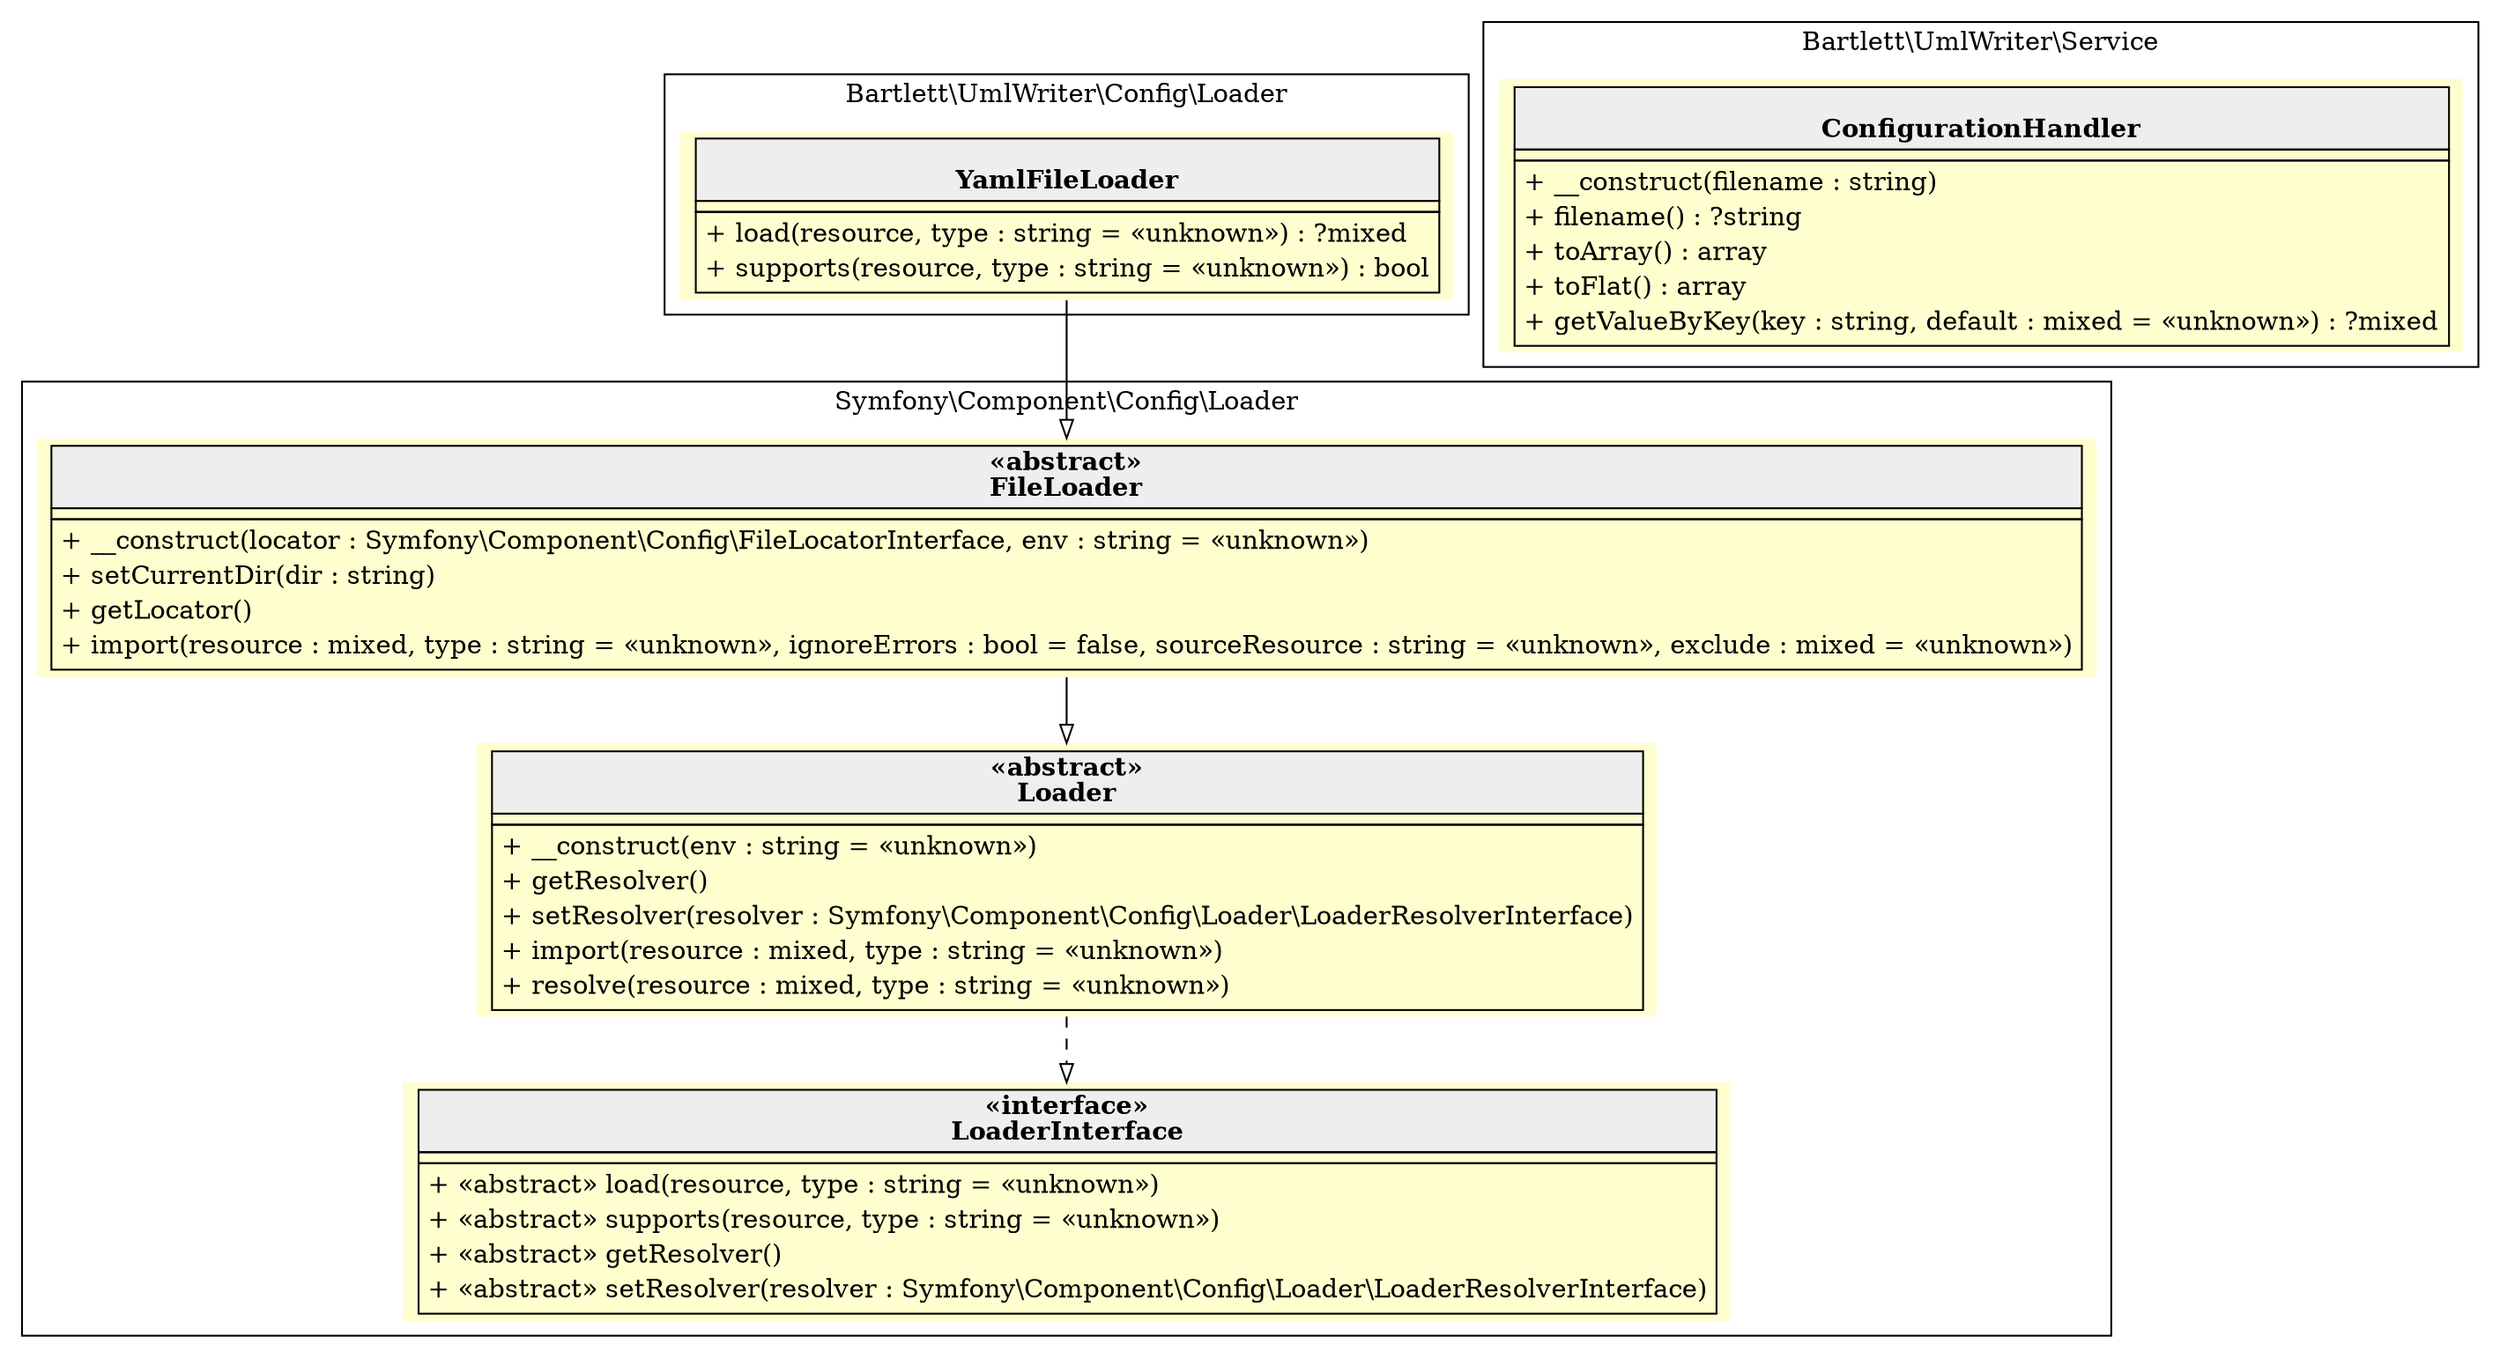 digraph {
  graph [rankdir="TB" bgcolor="transparent"]
  node [fillcolor="#FEFECE" style="filled"]
  subgraph cluster_0 {
    label = "Bartlett\\UmlWriter\\Config\\Loader"
    "Bartlett\\UmlWriter\\Config\\Loader\\YamlFileLoader" [shape="none" label=<
<table cellspacing="0" border="0" cellborder="1">
    <tr><td bgcolor="#eeeeee"><b><br/>YamlFileLoader</b></td></tr>
    <tr><td></td></tr>
    <tr><td><table border="0" cellspacing="0" cellpadding="2">
    <tr><td align="left">+ load(resource, type : string = «unknown») : ?mixed</td></tr>
    <tr><td align="left">+ supports(resource, type : string = «unknown») : bool</td></tr>
</table></td></tr>
</table>>]
  }
  subgraph cluster_1 {
    label = "Symfony\\Component\\Config\\Loader"
    "Symfony\\Component\\Config\\Loader\\FileLoader" [shape="none" label=<
<table cellspacing="0" border="0" cellborder="1">
    <tr><td bgcolor="#eeeeee"><b>«abstract»<br/>FileLoader</b></td></tr>
    <tr><td></td></tr>
    <tr><td><table border="0" cellspacing="0" cellpadding="2">
    <tr><td align="left">+ __construct(locator : Symfony\\Component\\Config\\FileLocatorInterface, env : string = «unknown»)</td></tr>
    <tr><td align="left">+ setCurrentDir(dir : string)</td></tr>
    <tr><td align="left">+ getLocator()</td></tr>
    <tr><td align="left">+ import(resource : mixed, type : string = «unknown», ignoreErrors : bool = false, sourceResource : string = «unknown», exclude : mixed = «unknown»)</td></tr>
</table></td></tr>
</table>>]
    "Symfony\\Component\\Config\\Loader\\Loader" [shape="none" label=<
<table cellspacing="0" border="0" cellborder="1">
    <tr><td bgcolor="#eeeeee"><b>«abstract»<br/>Loader</b></td></tr>
    <tr><td></td></tr>
    <tr><td><table border="0" cellspacing="0" cellpadding="2">
    <tr><td align="left">+ __construct(env : string = «unknown»)</td></tr>
    <tr><td align="left">+ getResolver()</td></tr>
    <tr><td align="left">+ setResolver(resolver : Symfony\\Component\\Config\\Loader\\LoaderResolverInterface)</td></tr>
    <tr><td align="left">+ import(resource : mixed, type : string = «unknown»)</td></tr>
    <tr><td align="left">+ resolve(resource : mixed, type : string = «unknown»)</td></tr>
</table></td></tr>
</table>>]
    "Symfony\\Component\\Config\\Loader\\LoaderInterface" [shape="none" label=<
<table cellspacing="0" border="0" cellborder="1">
    <tr><td bgcolor="#eeeeee"><b>«interface»<br/>LoaderInterface</b></td></tr>
    <tr><td></td></tr>
    <tr><td><table border="0" cellspacing="0" cellpadding="2">
    <tr><td align="left">+ «abstract» load(resource, type : string = «unknown»)</td></tr>
    <tr><td align="left">+ «abstract» supports(resource, type : string = «unknown»)</td></tr>
    <tr><td align="left">+ «abstract» getResolver()</td></tr>
    <tr><td align="left">+ «abstract» setResolver(resolver : Symfony\\Component\\Config\\Loader\\LoaderResolverInterface)</td></tr>
</table></td></tr>
</table>>]
  }
  subgraph cluster_2 {
    label = "Bartlett\\UmlWriter\\Service"
    "Bartlett\\UmlWriter\\Service\\ConfigurationHandler" [shape="none" label=<
<table cellspacing="0" border="0" cellborder="1">
    <tr><td bgcolor="#eeeeee"><b><br/>ConfigurationHandler</b></td></tr>
    <tr><td></td></tr>
    <tr><td><table border="0" cellspacing="0" cellpadding="2">
    <tr><td align="left">+ __construct(filename : string)</td></tr>
    <tr><td align="left">+ filename() : ?string</td></tr>
    <tr><td align="left">+ toArray() : array</td></tr>
    <tr><td align="left">+ toFlat() : array</td></tr>
    <tr><td align="left">+ getValueByKey(key : string, default : mixed = «unknown») : ?mixed</td></tr>
</table></td></tr>
</table>>]
  }
  "Symfony\\Component\\Config\\Loader\\Loader" -> "Symfony\\Component\\Config\\Loader\\LoaderInterface" [arrowhead="empty" style="dashed"]
  "Symfony\\Component\\Config\\Loader\\FileLoader" -> "Symfony\\Component\\Config\\Loader\\Loader" [arrowhead="empty" style="filled"]
  "Bartlett\\UmlWriter\\Config\\Loader\\YamlFileLoader" -> "Symfony\\Component\\Config\\Loader\\FileLoader" [arrowhead="empty" style="filled"]
}
